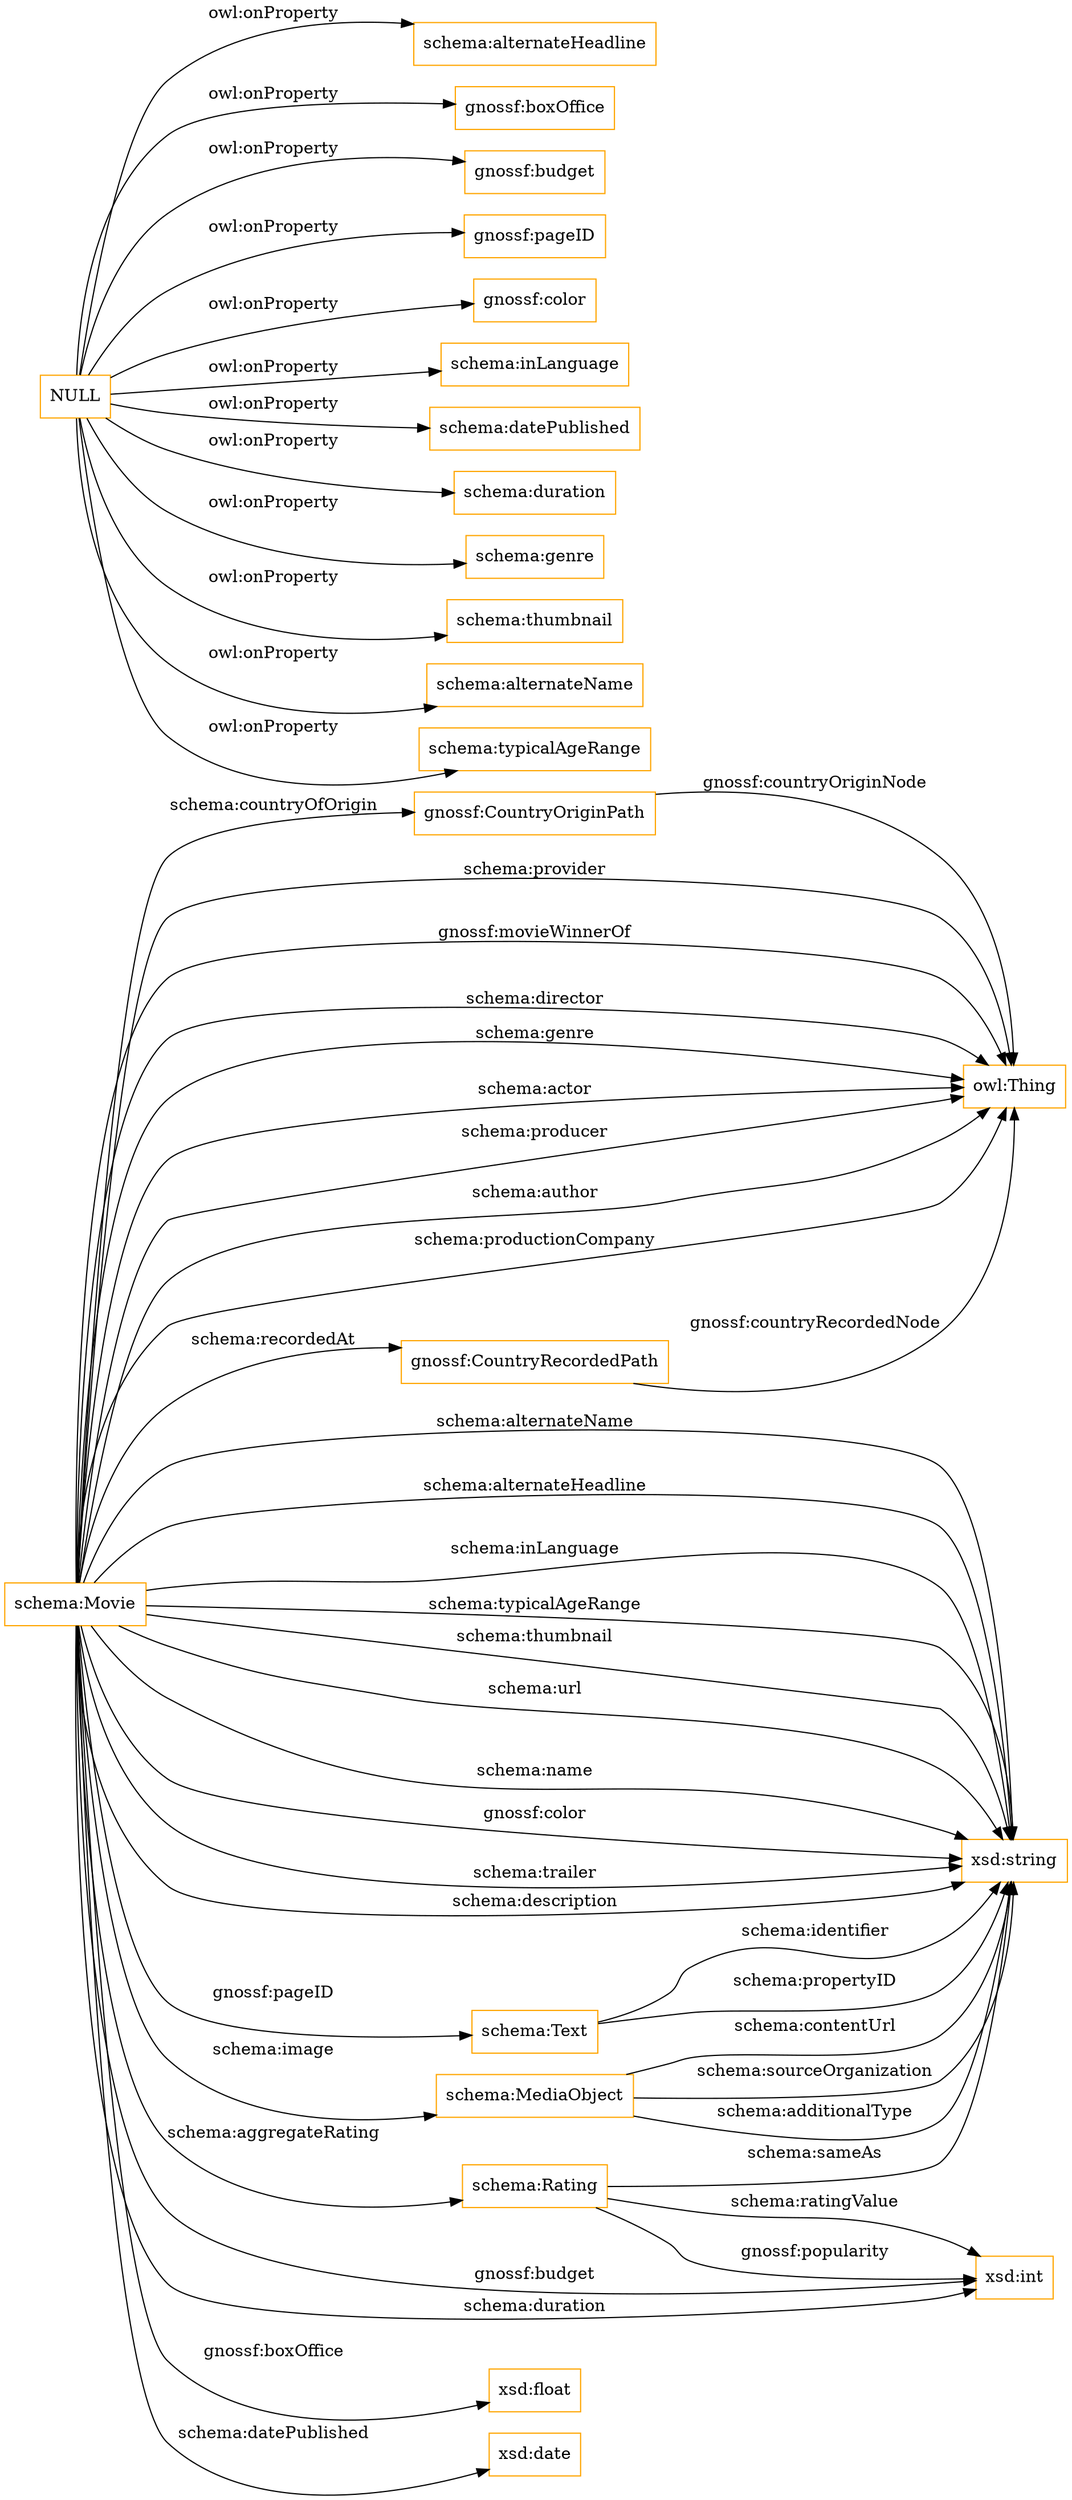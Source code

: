 digraph ar2dtool_diagram { 
rankdir=LR;
size="1501"
node [shape = rectangle, color="orange"]; "gnossf:CountryOriginPath" "schema:Movie" "schema:Text" "schema:Rating" "gnossf:CountryRecordedPath" "schema:MediaObject" ; /*classes style*/
	"NULL" -> "schema:alternateHeadline" [ label = "owl:onProperty" ];
	"NULL" -> "gnossf:boxOffice" [ label = "owl:onProperty" ];
	"NULL" -> "gnossf:budget" [ label = "owl:onProperty" ];
	"NULL" -> "gnossf:pageID" [ label = "owl:onProperty" ];
	"NULL" -> "gnossf:color" [ label = "owl:onProperty" ];
	"NULL" -> "schema:inLanguage" [ label = "owl:onProperty" ];
	"NULL" -> "schema:datePublished" [ label = "owl:onProperty" ];
	"NULL" -> "schema:duration" [ label = "owl:onProperty" ];
	"NULL" -> "schema:genre" [ label = "owl:onProperty" ];
	"NULL" -> "schema:thumbnail" [ label = "owl:onProperty" ];
	"NULL" -> "schema:alternateName" [ label = "owl:onProperty" ];
	"NULL" -> "schema:typicalAgeRange" [ label = "owl:onProperty" ];
	"schema:Movie" -> "schema:Rating" [ label = "schema:aggregateRating" ];
	"schema:Movie" -> "xsd:string" [ label = "schema:alternateName" ];
	"schema:Movie" -> "gnossf:CountryRecordedPath" [ label = "schema:recordedAt" ];
	"schema:Rating" -> "xsd:string" [ label = "schema:sameAs" ];
	"schema:Movie" -> "xsd:int" [ label = "gnossf:budget" ];
	"schema:Movie" -> "xsd:string" [ label = "schema:alternateHeadline" ];
	"schema:MediaObject" -> "xsd:string" [ label = "schema:contentUrl" ];
	"schema:Movie" -> "xsd:string" [ label = "schema:inLanguage" ];
	"schema:Movie" -> "xsd:string" [ label = "schema:typicalAgeRange" ];
	"schema:Movie" -> "xsd:string" [ label = "schema:thumbnail" ];
	"schema:MediaObject" -> "xsd:string" [ label = "schema:sourceOrganization" ];
	"schema:Movie" -> "xsd:string" [ label = "schema:url" ];
	"schema:Text" -> "xsd:string" [ label = "schema:identifier" ];
	"schema:Movie" -> "xsd:string" [ label = "schema:name" ];
	"schema:Movie" -> "gnossf:CountryOriginPath" [ label = "schema:countryOfOrigin" ];
	"schema:Movie" -> "xsd:string" [ label = "gnossf:color" ];
	"schema:Movie" -> "xsd:int" [ label = "schema:duration" ];
	"schema:Movie" -> "schema:Text" [ label = "gnossf:pageID" ];
	"schema:Movie" -> "owl:Thing" [ label = "schema:provider" ];
	"schema:Movie" -> "owl:Thing" [ label = "gnossf:movieWinnerOf" ];
	"gnossf:CountryOriginPath" -> "owl:Thing" [ label = "gnossf:countryOriginNode" ];
	"schema:MediaObject" -> "xsd:string" [ label = "schema:additionalType" ];
	"schema:Movie" -> "owl:Thing" [ label = "schema:director" ];
	"schema:Movie" -> "owl:Thing" [ label = "schema:genre" ];
	"schema:Movie" -> "owl:Thing" [ label = "schema:actor" ];
	"gnossf:CountryRecordedPath" -> "owl:Thing" [ label = "gnossf:countryRecordedNode" ];
	"schema:Movie" -> "xsd:float" [ label = "gnossf:boxOffice" ];
	"schema:Movie" -> "schema:MediaObject" [ label = "schema:image" ];
	"schema:Movie" -> "xsd:string" [ label = "schema:trailer" ];
	"schema:Movie" -> "owl:Thing" [ label = "schema:producer" ];
	"schema:Movie" -> "xsd:string" [ label = "schema:description" ];
	"schema:Movie" -> "owl:Thing" [ label = "schema:author" ];
	"schema:Text" -> "xsd:string" [ label = "schema:propertyID" ];
	"schema:Movie" -> "owl:Thing" [ label = "schema:productionCompany" ];
	"schema:Movie" -> "xsd:date" [ label = "schema:datePublished" ];
	"schema:Rating" -> "xsd:int" [ label = "schema:ratingValue" ];
	"schema:Rating" -> "xsd:int" [ label = "gnossf:popularity" ];

}
